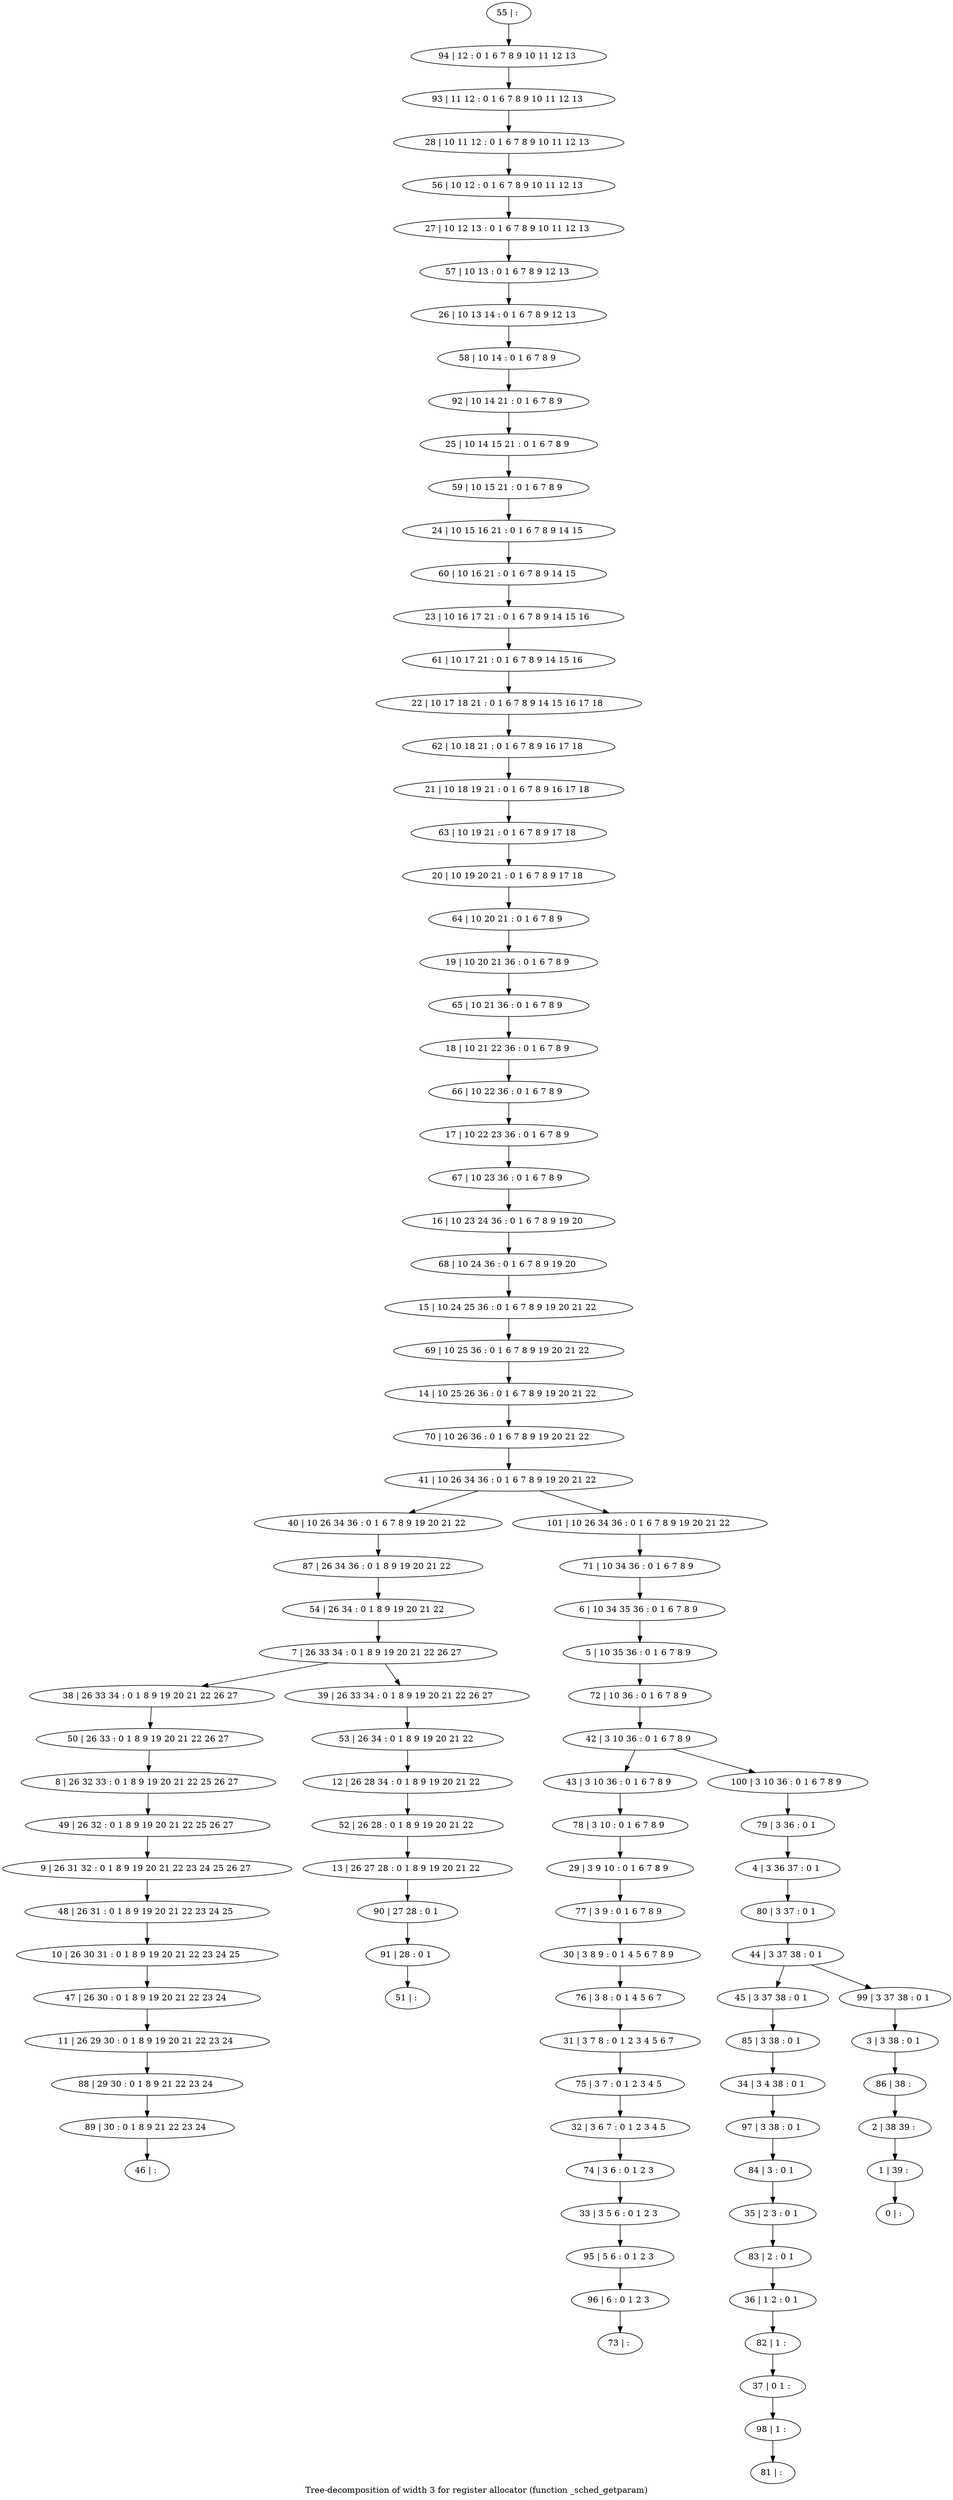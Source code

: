 digraph G {
graph [label="Tree-decomposition of width 3 for register allocator (function _sched_getparam)"]
0[label="0 | : "];
1[label="1 | 39 : "];
2[label="2 | 38 39 : "];
3[label="3 | 3 38 : 0 1 "];
4[label="4 | 3 36 37 : 0 1 "];
5[label="5 | 10 35 36 : 0 1 6 7 8 9 "];
6[label="6 | 10 34 35 36 : 0 1 6 7 8 9 "];
7[label="7 | 26 33 34 : 0 1 8 9 19 20 21 22 26 27 "];
8[label="8 | 26 32 33 : 0 1 8 9 19 20 21 22 25 26 27 "];
9[label="9 | 26 31 32 : 0 1 8 9 19 20 21 22 23 24 25 26 27 "];
10[label="10 | 26 30 31 : 0 1 8 9 19 20 21 22 23 24 25 "];
11[label="11 | 26 29 30 : 0 1 8 9 19 20 21 22 23 24 "];
12[label="12 | 26 28 34 : 0 1 8 9 19 20 21 22 "];
13[label="13 | 26 27 28 : 0 1 8 9 19 20 21 22 "];
14[label="14 | 10 25 26 36 : 0 1 6 7 8 9 19 20 21 22 "];
15[label="15 | 10 24 25 36 : 0 1 6 7 8 9 19 20 21 22 "];
16[label="16 | 10 23 24 36 : 0 1 6 7 8 9 19 20 "];
17[label="17 | 10 22 23 36 : 0 1 6 7 8 9 "];
18[label="18 | 10 21 22 36 : 0 1 6 7 8 9 "];
19[label="19 | 10 20 21 36 : 0 1 6 7 8 9 "];
20[label="20 | 10 19 20 21 : 0 1 6 7 8 9 17 18 "];
21[label="21 | 10 18 19 21 : 0 1 6 7 8 9 16 17 18 "];
22[label="22 | 10 17 18 21 : 0 1 6 7 8 9 14 15 16 17 18 "];
23[label="23 | 10 16 17 21 : 0 1 6 7 8 9 14 15 16 "];
24[label="24 | 10 15 16 21 : 0 1 6 7 8 9 14 15 "];
25[label="25 | 10 14 15 21 : 0 1 6 7 8 9 "];
26[label="26 | 10 13 14 : 0 1 6 7 8 9 12 13 "];
27[label="27 | 10 12 13 : 0 1 6 7 8 9 10 11 12 13 "];
28[label="28 | 10 11 12 : 0 1 6 7 8 9 10 11 12 13 "];
29[label="29 | 3 9 10 : 0 1 6 7 8 9 "];
30[label="30 | 3 8 9 : 0 1 4 5 6 7 8 9 "];
31[label="31 | 3 7 8 : 0 1 2 3 4 5 6 7 "];
32[label="32 | 3 6 7 : 0 1 2 3 4 5 "];
33[label="33 | 3 5 6 : 0 1 2 3 "];
34[label="34 | 3 4 38 : 0 1 "];
35[label="35 | 2 3 : 0 1 "];
36[label="36 | 1 2 : 0 1 "];
37[label="37 | 0 1 : "];
38[label="38 | 26 33 34 : 0 1 8 9 19 20 21 22 26 27 "];
39[label="39 | 26 33 34 : 0 1 8 9 19 20 21 22 26 27 "];
40[label="40 | 10 26 34 36 : 0 1 6 7 8 9 19 20 21 22 "];
41[label="41 | 10 26 34 36 : 0 1 6 7 8 9 19 20 21 22 "];
42[label="42 | 3 10 36 : 0 1 6 7 8 9 "];
43[label="43 | 3 10 36 : 0 1 6 7 8 9 "];
44[label="44 | 3 37 38 : 0 1 "];
45[label="45 | 3 37 38 : 0 1 "];
46[label="46 | : "];
47[label="47 | 26 30 : 0 1 8 9 19 20 21 22 23 24 "];
48[label="48 | 26 31 : 0 1 8 9 19 20 21 22 23 24 25 "];
49[label="49 | 26 32 : 0 1 8 9 19 20 21 22 25 26 27 "];
50[label="50 | 26 33 : 0 1 8 9 19 20 21 22 26 27 "];
51[label="51 | : "];
52[label="52 | 26 28 : 0 1 8 9 19 20 21 22 "];
53[label="53 | 26 34 : 0 1 8 9 19 20 21 22 "];
54[label="54 | 26 34 : 0 1 8 9 19 20 21 22 "];
55[label="55 | : "];
56[label="56 | 10 12 : 0 1 6 7 8 9 10 11 12 13 "];
57[label="57 | 10 13 : 0 1 6 7 8 9 12 13 "];
58[label="58 | 10 14 : 0 1 6 7 8 9 "];
59[label="59 | 10 15 21 : 0 1 6 7 8 9 "];
60[label="60 | 10 16 21 : 0 1 6 7 8 9 14 15 "];
61[label="61 | 10 17 21 : 0 1 6 7 8 9 14 15 16 "];
62[label="62 | 10 18 21 : 0 1 6 7 8 9 16 17 18 "];
63[label="63 | 10 19 21 : 0 1 6 7 8 9 17 18 "];
64[label="64 | 10 20 21 : 0 1 6 7 8 9 "];
65[label="65 | 10 21 36 : 0 1 6 7 8 9 "];
66[label="66 | 10 22 36 : 0 1 6 7 8 9 "];
67[label="67 | 10 23 36 : 0 1 6 7 8 9 "];
68[label="68 | 10 24 36 : 0 1 6 7 8 9 19 20 "];
69[label="69 | 10 25 36 : 0 1 6 7 8 9 19 20 21 22 "];
70[label="70 | 10 26 36 : 0 1 6 7 8 9 19 20 21 22 "];
71[label="71 | 10 34 36 : 0 1 6 7 8 9 "];
72[label="72 | 10 36 : 0 1 6 7 8 9 "];
73[label="73 | : "];
74[label="74 | 3 6 : 0 1 2 3 "];
75[label="75 | 3 7 : 0 1 2 3 4 5 "];
76[label="76 | 3 8 : 0 1 4 5 6 7 "];
77[label="77 | 3 9 : 0 1 6 7 8 9 "];
78[label="78 | 3 10 : 0 1 6 7 8 9 "];
79[label="79 | 3 36 : 0 1 "];
80[label="80 | 3 37 : 0 1 "];
81[label="81 | : "];
82[label="82 | 1 : "];
83[label="83 | 2 : 0 1 "];
84[label="84 | 3 : 0 1 "];
85[label="85 | 3 38 : 0 1 "];
86[label="86 | 38 : "];
87[label="87 | 26 34 36 : 0 1 8 9 19 20 21 22 "];
88[label="88 | 29 30 : 0 1 8 9 21 22 23 24 "];
89[label="89 | 30 : 0 1 8 9 21 22 23 24 "];
90[label="90 | 27 28 : 0 1 "];
91[label="91 | 28 : 0 1 "];
92[label="92 | 10 14 21 : 0 1 6 7 8 9 "];
93[label="93 | 11 12 : 0 1 6 7 8 9 10 11 12 13 "];
94[label="94 | 12 : 0 1 6 7 8 9 10 11 12 13 "];
95[label="95 | 5 6 : 0 1 2 3 "];
96[label="96 | 6 : 0 1 2 3 "];
97[label="97 | 3 38 : 0 1 "];
98[label="98 | 1 : "];
99[label="99 | 3 37 38 : 0 1 "];
100[label="100 | 3 10 36 : 0 1 6 7 8 9 "];
101[label="101 | 10 26 34 36 : 0 1 6 7 8 9 19 20 21 22 "];
7->38 ;
7->39 ;
47->11 ;
10->47 ;
48->10 ;
9->48 ;
49->9 ;
8->49 ;
50->8 ;
38->50 ;
52->13 ;
12->52 ;
53->12 ;
39->53 ;
54->7 ;
74->33 ;
32->74 ;
75->32 ;
31->75 ;
76->31 ;
30->76 ;
77->30 ;
29->77 ;
78->29 ;
43->78 ;
82->37 ;
36->82 ;
83->36 ;
35->83 ;
84->35 ;
85->34 ;
45->85 ;
87->54 ;
40->87 ;
11->88 ;
89->46 ;
88->89 ;
13->90 ;
91->51 ;
90->91 ;
33->95 ;
96->73 ;
95->96 ;
97->84 ;
34->97 ;
98->81 ;
37->98 ;
55->94 ;
94->93 ;
93->28 ;
28->56 ;
56->27 ;
27->57 ;
57->26 ;
26->58 ;
58->92 ;
92->25 ;
25->59 ;
59->24 ;
24->60 ;
60->23 ;
23->61 ;
61->22 ;
22->62 ;
62->21 ;
21->63 ;
63->20 ;
20->64 ;
64->19 ;
19->65 ;
65->18 ;
18->66 ;
66->17 ;
17->67 ;
67->16 ;
16->68 ;
68->15 ;
15->69 ;
69->14 ;
14->70 ;
70->41 ;
71->6 ;
6->5 ;
5->72 ;
72->42 ;
79->4 ;
4->80 ;
80->44 ;
3->86 ;
86->2 ;
2->1 ;
1->0 ;
99->3 ;
100->79 ;
101->71 ;
44->45 ;
44->99 ;
42->43 ;
42->100 ;
41->40 ;
41->101 ;
}
